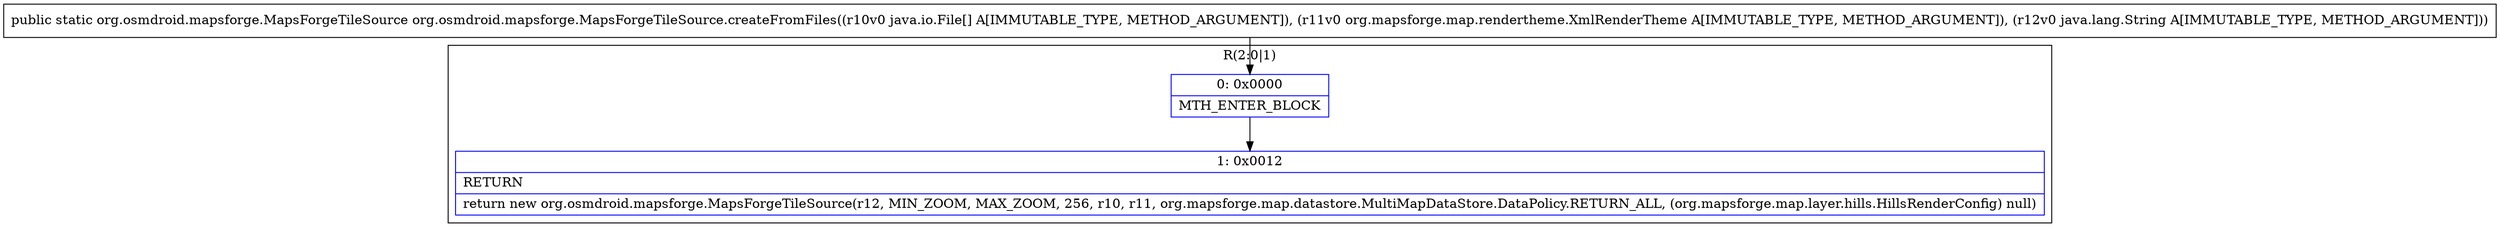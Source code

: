 digraph "CFG fororg.osmdroid.mapsforge.MapsForgeTileSource.createFromFiles([Ljava\/io\/File;Lorg\/mapsforge\/map\/rendertheme\/XmlRenderTheme;Ljava\/lang\/String;)Lorg\/osmdroid\/mapsforge\/MapsForgeTileSource;" {
subgraph cluster_Region_1643862443 {
label = "R(2:0|1)";
node [shape=record,color=blue];
Node_0 [shape=record,label="{0\:\ 0x0000|MTH_ENTER_BLOCK\l}"];
Node_1 [shape=record,label="{1\:\ 0x0012|RETURN\l|return new org.osmdroid.mapsforge.MapsForgeTileSource(r12, MIN_ZOOM, MAX_ZOOM, 256, r10, r11, org.mapsforge.map.datastore.MultiMapDataStore.DataPolicy.RETURN_ALL, (org.mapsforge.map.layer.hills.HillsRenderConfig) null)\l}"];
}
MethodNode[shape=record,label="{public static org.osmdroid.mapsforge.MapsForgeTileSource org.osmdroid.mapsforge.MapsForgeTileSource.createFromFiles((r10v0 java.io.File[] A[IMMUTABLE_TYPE, METHOD_ARGUMENT]), (r11v0 org.mapsforge.map.rendertheme.XmlRenderTheme A[IMMUTABLE_TYPE, METHOD_ARGUMENT]), (r12v0 java.lang.String A[IMMUTABLE_TYPE, METHOD_ARGUMENT])) }"];
MethodNode -> Node_0;
Node_0 -> Node_1;
}

